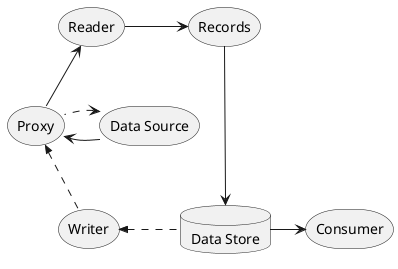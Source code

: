 {
  "sha1": "ot2uen8czca4krgrogeaq5qgti1tl5i",
  "insertion": {
    "when": "2024-06-04T17:28:40.268Z",
    "user": "plantuml@gmail.com"
  }
}
@startuml
together {
storage "Data Source" as DS
storage "Proxy" as P
}
storage "Reader" as R
storage "Writer" as W
storage "Records" as Rs
storage Consumer
 
database "Data Store" as Store
 
 
DS -r-> P
P .l.> DS
P -u-> R
W .u.>> P
R -> Rs
 
Rs -d-> Store
Store .l.>> W
Store -> Consumer
@enduml

